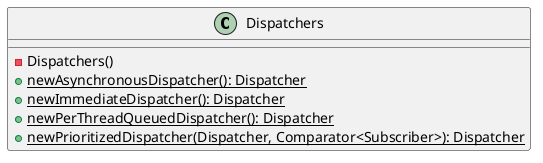 @startuml

    class Dispatchers {
        -Dispatchers()
        {static} +newAsynchronousDispatcher(): Dispatcher
        {static} +newImmediateDispatcher(): Dispatcher
        {static} +newPerThreadQueuedDispatcher(): Dispatcher
        {static} +newPrioritizedDispatcher(Dispatcher, Comparator<Subscriber>): Dispatcher
    }

@enduml
